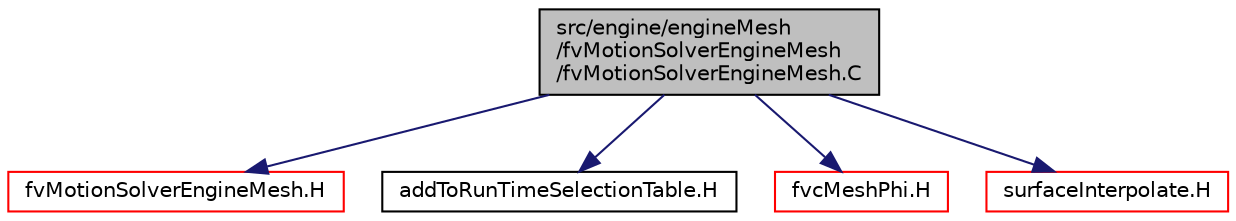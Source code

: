 digraph "src/engine/engineMesh/fvMotionSolverEngineMesh/fvMotionSolverEngineMesh.C"
{
  bgcolor="transparent";
  edge [fontname="Helvetica",fontsize="10",labelfontname="Helvetica",labelfontsize="10"];
  node [fontname="Helvetica",fontsize="10",shape=record];
  Node1 [label="src/engine/engineMesh\l/fvMotionSolverEngineMesh\l/fvMotionSolverEngineMesh.C",height=0.2,width=0.4,color="black", fillcolor="grey75", style="filled", fontcolor="black"];
  Node1 -> Node2 [color="midnightblue",fontsize="10",style="solid",fontname="Helvetica"];
  Node2 [label="fvMotionSolverEngineMesh.H",height=0.2,width=0.4,color="red",URL="$a05132.html"];
  Node1 -> Node3 [color="midnightblue",fontsize="10",style="solid",fontname="Helvetica"];
  Node3 [label="addToRunTimeSelectionTable.H",height=0.2,width=0.4,color="black",URL="$a08025.html",tooltip="Macros for easy insertion into run-time selection tables. "];
  Node1 -> Node4 [color="midnightblue",fontsize="10",style="solid",fontname="Helvetica"];
  Node4 [label="fvcMeshPhi.H",height=0.2,width=0.4,color="red",URL="$a05874.html",tooltip="Calculate the mesh motion flux and convert fluxes from absolute to relative and back. "];
  Node1 -> Node5 [color="midnightblue",fontsize="10",style="solid",fontname="Helvetica"];
  Node5 [label="surfaceInterpolate.H",height=0.2,width=0.4,color="red",URL="$a06326.html",tooltip="Surface Interpolation. "];
}
